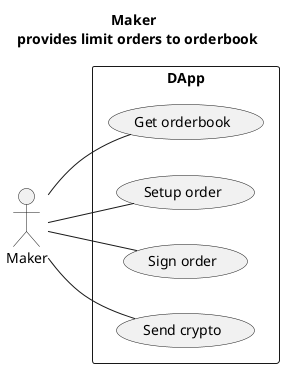 @startuml
title <b>Maker<b> \n provides limit orders to orderbook
left to right direction

actor Maker

rectangle DApp {
  usecase "Get orderbook" as getOrderbook
  usecase "Setup order" as setupOrder
  usecase "Sign order" as signOrder
  usecase "Send crypto" as sendCrypto
}

Maker -- getOrderbook
Maker -- setupOrder
Maker -- signOrder
Maker -- sendCrypto

@enduml
